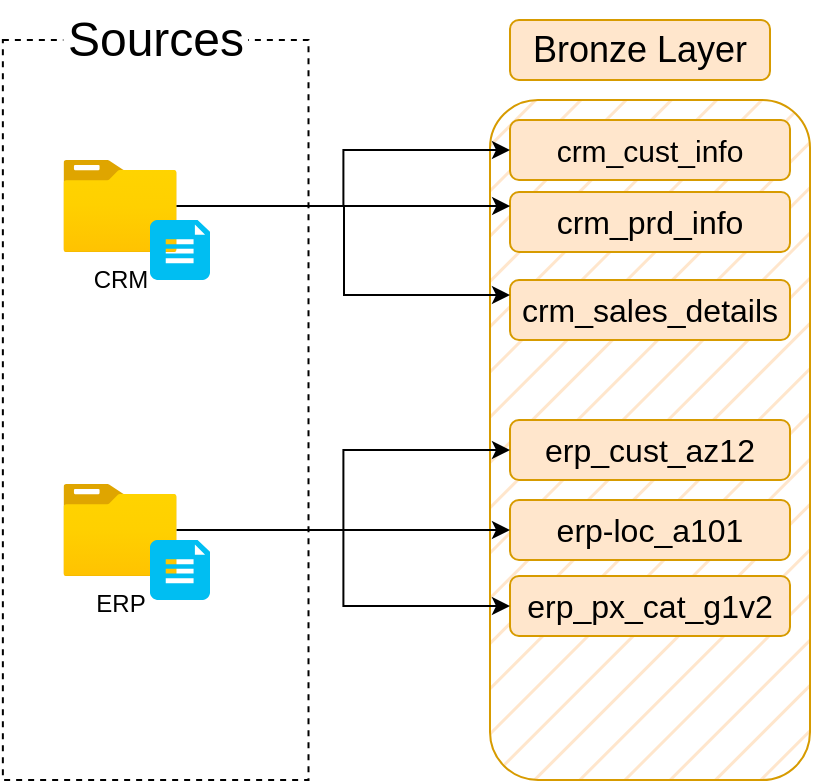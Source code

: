 <mxfile version="26.1.1">
  <diagram name="Page-1" id="8KPTdTEM-Mk_MmF-kexK">
    <mxGraphModel dx="880" dy="524" grid="1" gridSize="10" guides="1" tooltips="1" connect="1" arrows="1" fold="1" page="1" pageScale="1" pageWidth="850" pageHeight="1100" math="0" shadow="0">
      <root>
        <mxCell id="0" />
        <mxCell id="1" parent="0" />
        <mxCell id="f5wTgMw9Ze8P07igQpNI-10" value="" style="rounded=0;whiteSpace=wrap;html=1;fillColor=default;strokeColor=default;dashed=1;" vertex="1" parent="1">
          <mxGeometry x="96.43" y="90" width="152.82" height="370" as="geometry" />
        </mxCell>
        <mxCell id="f5wTgMw9Ze8P07igQpNI-11" value="&lt;font style=&quot;font-size: 24px;&quot;&gt;Sources&lt;/font&gt;" style="rounded=1;whiteSpace=wrap;html=1;fillColor=default;strokeColor=none;" vertex="1" parent="1">
          <mxGeometry x="126.68" y="70" width="92.32" height="40" as="geometry" />
        </mxCell>
        <mxCell id="f5wTgMw9Ze8P07igQpNI-12" value="" style="rounded=1;whiteSpace=wrap;html=1;fillStyle=hatch;fillColor=#ffe6cc;strokeColor=#d79b00;" vertex="1" parent="1">
          <mxGeometry x="340" y="120" width="160" height="340" as="geometry" />
        </mxCell>
        <mxCell id="f5wTgMw9Ze8P07igQpNI-13" value="&lt;font style=&quot;font-size: 18px;&quot;&gt;Bronze Layer&lt;/font&gt;" style="rounded=1;whiteSpace=wrap;html=1;fillColor=#ffe6cc;strokeColor=#d79b00;" vertex="1" parent="1">
          <mxGeometry x="350" y="80" width="130" height="30" as="geometry" />
        </mxCell>
        <mxCell id="f5wTgMw9Ze8P07igQpNI-14" value="&lt;font style=&quot;font-size: 15px;&quot;&gt;crm_cust_info&lt;/font&gt;" style="rounded=1;whiteSpace=wrap;html=1;fillColor=#ffe6cc;strokeColor=#d79b00;" vertex="1" parent="1">
          <mxGeometry x="350" y="130" width="140" height="30" as="geometry" />
        </mxCell>
        <mxCell id="f5wTgMw9Ze8P07igQpNI-15" value="&lt;font style=&quot;font-size: 16px;&quot;&gt;crm_prd_info&lt;/font&gt;" style="rounded=1;whiteSpace=wrap;html=1;fillColor=#ffe6cc;strokeColor=#d79b00;" vertex="1" parent="1">
          <mxGeometry x="350" y="166" width="140" height="30" as="geometry" />
        </mxCell>
        <mxCell id="f5wTgMw9Ze8P07igQpNI-16" value="&lt;font style=&quot;font-size: 16px;&quot;&gt;crm_sales_details&lt;/font&gt;" style="rounded=1;whiteSpace=wrap;html=1;fillColor=#ffe6cc;strokeColor=#d79b00;" vertex="1" parent="1">
          <mxGeometry x="350" y="210" width="140" height="30" as="geometry" />
        </mxCell>
        <mxCell id="f5wTgMw9Ze8P07igQpNI-17" value="&lt;font style=&quot;font-size: 16px;&quot;&gt;erp_cust_az12&lt;/font&gt;" style="rounded=1;whiteSpace=wrap;html=1;fillColor=#ffe6cc;strokeColor=#d79b00;" vertex="1" parent="1">
          <mxGeometry x="350" y="280" width="140" height="30" as="geometry" />
        </mxCell>
        <mxCell id="f5wTgMw9Ze8P07igQpNI-18" value="&lt;font style=&quot;font-size: 16px;&quot;&gt;erp-loc_a101&lt;/font&gt;" style="rounded=1;whiteSpace=wrap;html=1;fillColor=#ffe6cc;strokeColor=#d79b00;" vertex="1" parent="1">
          <mxGeometry x="350" y="320" width="140" height="30" as="geometry" />
        </mxCell>
        <mxCell id="f5wTgMw9Ze8P07igQpNI-19" value="&lt;font style=&quot;font-size: 16px;&quot;&gt;erp_px_cat_g1v2&lt;/font&gt;" style="rounded=1;whiteSpace=wrap;html=1;fillColor=#ffe6cc;strokeColor=#d79b00;" vertex="1" parent="1">
          <mxGeometry x="350" y="358" width="140" height="30" as="geometry" />
        </mxCell>
        <mxCell id="f5wTgMw9Ze8P07igQpNI-25" style="edgeStyle=orthogonalEdgeStyle;rounded=0;orthogonalLoop=1;jettySize=auto;html=1;entryX=0;entryY=0.5;entryDx=0;entryDy=0;" edge="1" parent="1" source="f5wTgMw9Ze8P07igQpNI-20" target="f5wTgMw9Ze8P07igQpNI-14">
          <mxGeometry relative="1" as="geometry" />
        </mxCell>
        <mxCell id="f5wTgMw9Ze8P07igQpNI-26" style="edgeStyle=orthogonalEdgeStyle;rounded=0;orthogonalLoop=1;jettySize=auto;html=1;entryX=0;entryY=0.25;entryDx=0;entryDy=0;" edge="1" parent="1" source="f5wTgMw9Ze8P07igQpNI-20" target="f5wTgMw9Ze8P07igQpNI-16">
          <mxGeometry relative="1" as="geometry">
            <Array as="points">
              <mxPoint x="267" y="173" />
              <mxPoint x="267" y="218" />
            </Array>
          </mxGeometry>
        </mxCell>
        <mxCell id="f5wTgMw9Ze8P07igQpNI-20" value="CRM" style="image;aspect=fixed;html=1;points=[];align=center;fontSize=12;image=img/lib/azure2/general/Folder_Blank.svg;" vertex="1" parent="1">
          <mxGeometry x="126.68" y="150" width="56.68" height="46" as="geometry" />
        </mxCell>
        <mxCell id="f5wTgMw9Ze8P07igQpNI-30" style="edgeStyle=orthogonalEdgeStyle;rounded=0;orthogonalLoop=1;jettySize=auto;html=1;entryX=0;entryY=0.5;entryDx=0;entryDy=0;" edge="1" parent="1" source="f5wTgMw9Ze8P07igQpNI-21" target="f5wTgMw9Ze8P07igQpNI-18">
          <mxGeometry relative="1" as="geometry" />
        </mxCell>
        <mxCell id="f5wTgMw9Ze8P07igQpNI-31" style="edgeStyle=orthogonalEdgeStyle;rounded=0;orthogonalLoop=1;jettySize=auto;html=1;entryX=0;entryY=0.5;entryDx=0;entryDy=0;" edge="1" parent="1" source="f5wTgMw9Ze8P07igQpNI-21" target="f5wTgMw9Ze8P07igQpNI-17">
          <mxGeometry relative="1" as="geometry" />
        </mxCell>
        <mxCell id="f5wTgMw9Ze8P07igQpNI-32" style="edgeStyle=orthogonalEdgeStyle;rounded=0;orthogonalLoop=1;jettySize=auto;html=1;" edge="1" parent="1" source="f5wTgMw9Ze8P07igQpNI-21" target="f5wTgMw9Ze8P07igQpNI-19">
          <mxGeometry relative="1" as="geometry" />
        </mxCell>
        <mxCell id="f5wTgMw9Ze8P07igQpNI-21" value="ERP" style="image;aspect=fixed;html=1;points=[];align=center;fontSize=12;image=img/lib/azure2/general/Folder_Blank.svg;" vertex="1" parent="1">
          <mxGeometry x="126.68" y="312" width="56.68" height="46" as="geometry" />
        </mxCell>
        <mxCell id="f5wTgMw9Ze8P07igQpNI-22" value="" style="verticalLabelPosition=bottom;html=1;verticalAlign=top;align=center;strokeColor=none;fillColor=#00BEF2;shape=mxgraph.azure.file_2;pointerEvents=1;" vertex="1" parent="1">
          <mxGeometry x="170" y="180" width="30" height="30" as="geometry" />
        </mxCell>
        <mxCell id="f5wTgMw9Ze8P07igQpNI-23" value="" style="verticalLabelPosition=bottom;html=1;verticalAlign=top;align=center;strokeColor=none;fillColor=#00BEF2;shape=mxgraph.azure.file_2;pointerEvents=1;" vertex="1" parent="1">
          <mxGeometry x="170" y="340" width="30" height="30" as="geometry" />
        </mxCell>
        <mxCell id="f5wTgMw9Ze8P07igQpNI-28" style="edgeStyle=orthogonalEdgeStyle;rounded=0;orthogonalLoop=1;jettySize=auto;html=1;entryX=0.063;entryY=0.156;entryDx=0;entryDy=0;entryPerimeter=0;" edge="1" parent="1" source="f5wTgMw9Ze8P07igQpNI-20" target="f5wTgMw9Ze8P07igQpNI-12">
          <mxGeometry relative="1" as="geometry" />
        </mxCell>
      </root>
    </mxGraphModel>
  </diagram>
</mxfile>
